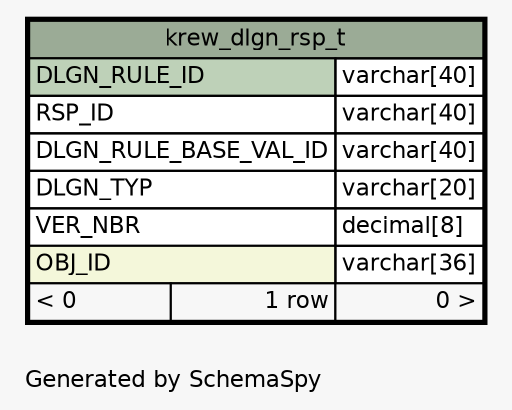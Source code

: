 // dot 2.28.0 on Mac OS X 10.7.2
// SchemaSpy rev 590
digraph "oneDegreeRelationshipsDiagram" {
  graph [
    rankdir="RL"
    bgcolor="#f7f7f7"
    label="\nGenerated by SchemaSpy"
    labeljust="l"
    nodesep="0.18"
    ranksep="0.46"
    fontname="Helvetica"
    fontsize="11"
  ];
  node [
    fontname="Helvetica"
    fontsize="11"
    shape="plaintext"
  ];
  edge [
    arrowsize="0.8"
  ];
  "krew_dlgn_rsp_t" [
    label=<
    <TABLE BORDER="2" CELLBORDER="1" CELLSPACING="0" BGCOLOR="#ffffff">
      <TR><TD COLSPAN="3" BGCOLOR="#9bab96" ALIGN="CENTER">krew_dlgn_rsp_t</TD></TR>
      <TR><TD PORT="DLGN_RULE_ID" COLSPAN="2" BGCOLOR="#bed1b8" ALIGN="LEFT">DLGN_RULE_ID</TD><TD PORT="DLGN_RULE_ID.type" ALIGN="LEFT">varchar[40]</TD></TR>
      <TR><TD PORT="RSP_ID" COLSPAN="2" ALIGN="LEFT">RSP_ID</TD><TD PORT="RSP_ID.type" ALIGN="LEFT">varchar[40]</TD></TR>
      <TR><TD PORT="DLGN_RULE_BASE_VAL_ID" COLSPAN="2" ALIGN="LEFT">DLGN_RULE_BASE_VAL_ID</TD><TD PORT="DLGN_RULE_BASE_VAL_ID.type" ALIGN="LEFT">varchar[40]</TD></TR>
      <TR><TD PORT="DLGN_TYP" COLSPAN="2" ALIGN="LEFT">DLGN_TYP</TD><TD PORT="DLGN_TYP.type" ALIGN="LEFT">varchar[20]</TD></TR>
      <TR><TD PORT="VER_NBR" COLSPAN="2" ALIGN="LEFT">VER_NBR</TD><TD PORT="VER_NBR.type" ALIGN="LEFT">decimal[8]</TD></TR>
      <TR><TD PORT="OBJ_ID" COLSPAN="2" BGCOLOR="#f4f7da" ALIGN="LEFT">OBJ_ID</TD><TD PORT="OBJ_ID.type" ALIGN="LEFT">varchar[36]</TD></TR>
      <TR><TD ALIGN="LEFT" BGCOLOR="#f7f7f7">&lt; 0</TD><TD ALIGN="RIGHT" BGCOLOR="#f7f7f7">1 row</TD><TD ALIGN="RIGHT" BGCOLOR="#f7f7f7">0 &gt;</TD></TR>
    </TABLE>>
    URL="krew_dlgn_rsp_t.html"
    tooltip="krew_dlgn_rsp_t"
  ];
}

